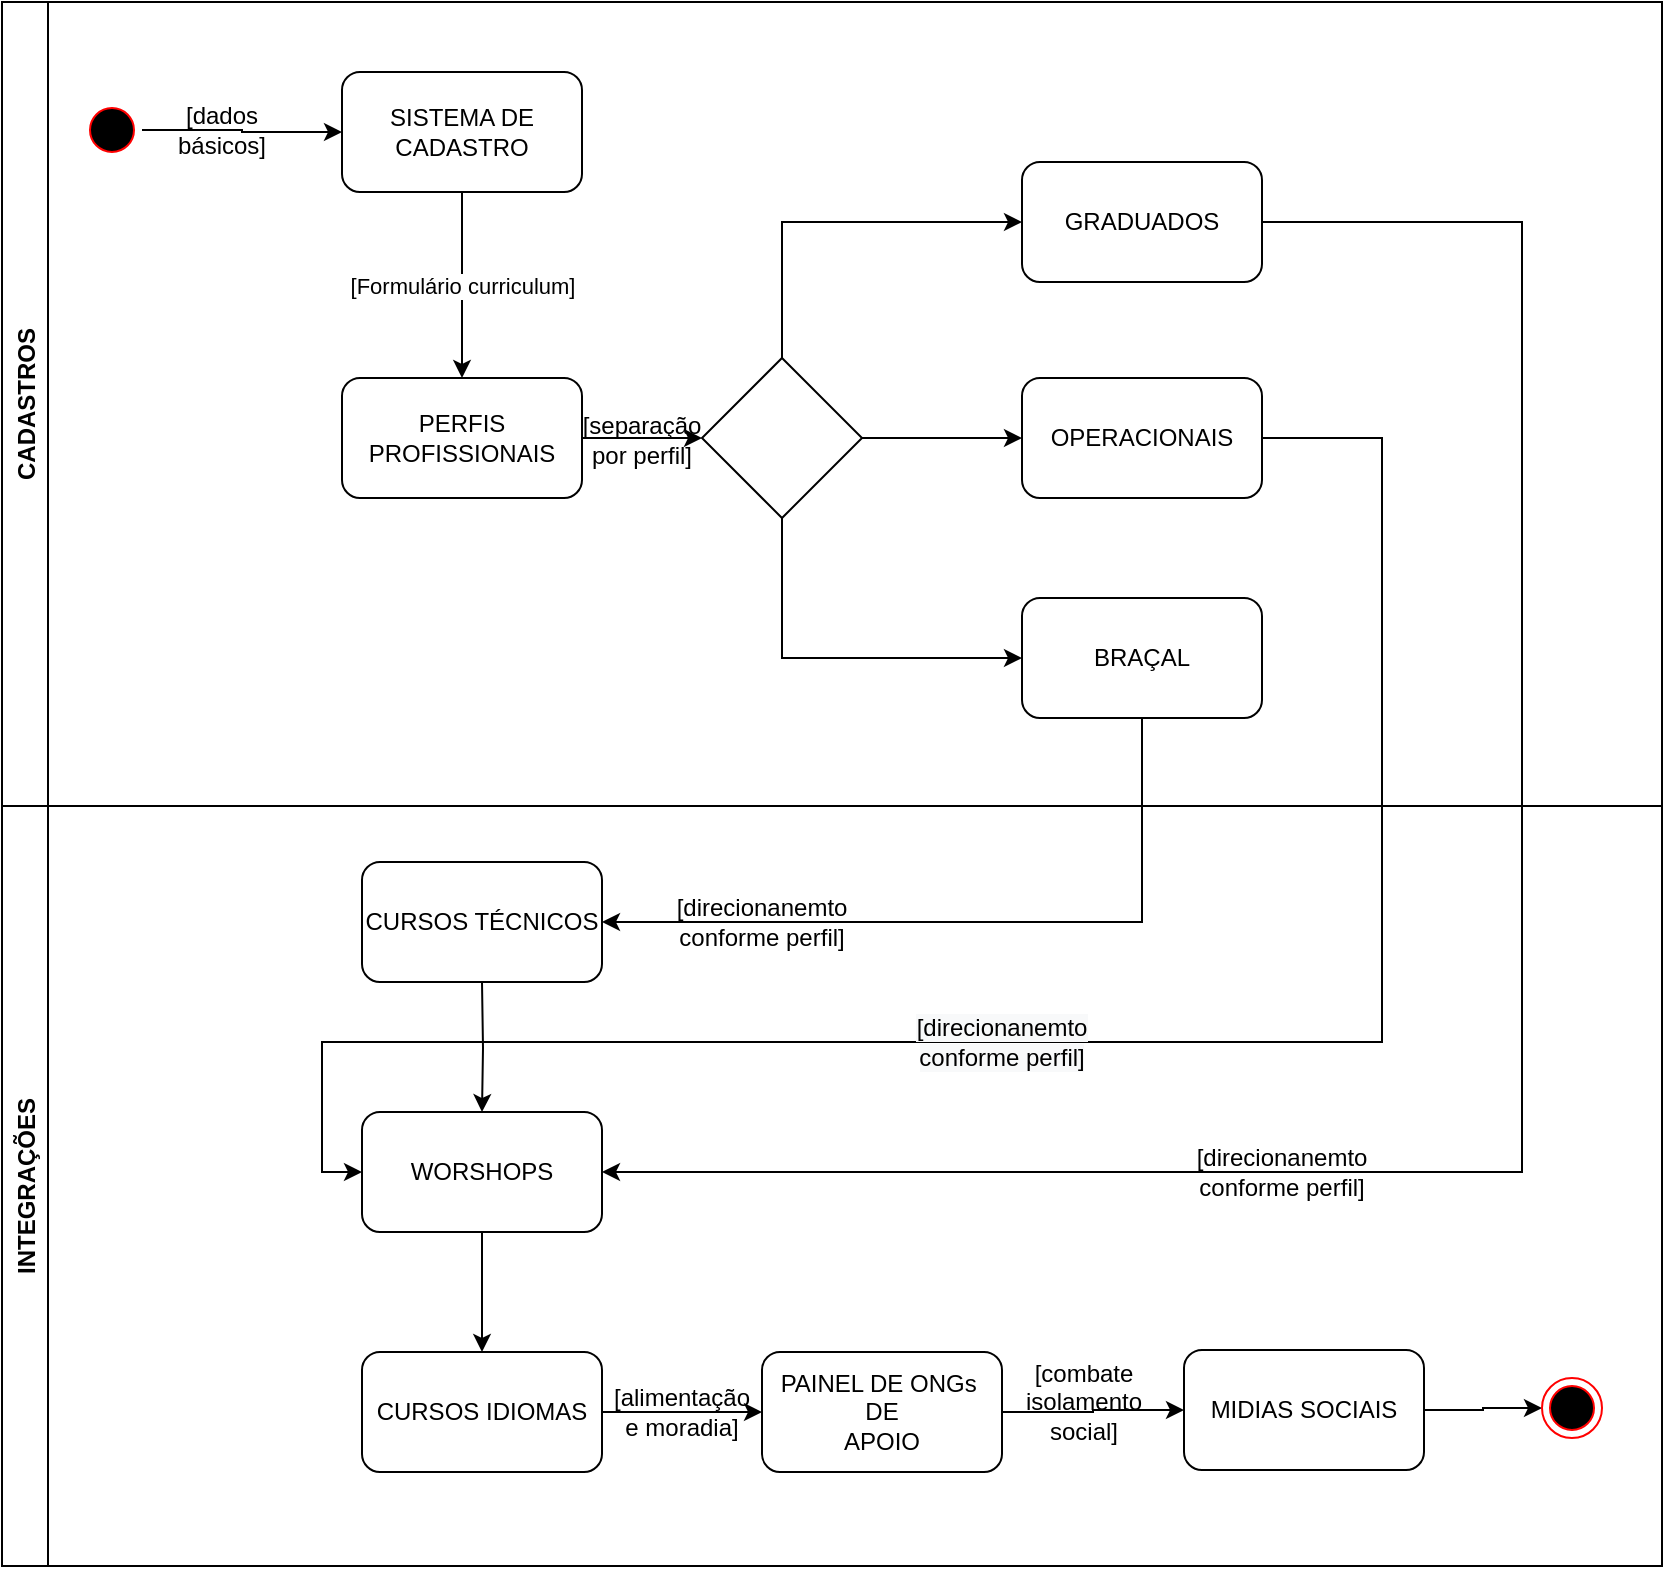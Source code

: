 <mxfile version="14.9.6" type="device"><diagram id="Y-cRJINNx6n8AR5rEaz7" name="Página-1"><mxGraphModel dx="795" dy="531" grid="1" gridSize="10" guides="1" tooltips="1" connect="1" arrows="1" fold="1" page="1" pageScale="1" pageWidth="827" pageHeight="1169" math="0" shadow="0"><root><mxCell id="0"/><mxCell id="1" parent="0"/><mxCell id="_dy3MWvsrm_1wJ_UfVOA-30" style="edgeStyle=orthogonalEdgeStyle;rounded=0;orthogonalLoop=1;jettySize=auto;html=1;entryX=0;entryY=0.5;entryDx=0;entryDy=0;" edge="1" parent="1" source="_dy3MWvsrm_1wJ_UfVOA-1" target="_dy3MWvsrm_1wJ_UfVOA-3"><mxGeometry relative="1" as="geometry"/></mxCell><mxCell id="_dy3MWvsrm_1wJ_UfVOA-1" value="" style="ellipse;html=1;shape=startState;fillColor=#000000;strokeColor=#ff0000;" vertex="1" parent="1"><mxGeometry x="40" y="49" width="30" height="30" as="geometry"/></mxCell><mxCell id="_dy3MWvsrm_1wJ_UfVOA-13" value="[Formulário curriculum]" style="edgeStyle=orthogonalEdgeStyle;rounded=0;orthogonalLoop=1;jettySize=auto;html=1;entryX=0.5;entryY=0;entryDx=0;entryDy=0;" edge="1" parent="1" source="_dy3MWvsrm_1wJ_UfVOA-3" target="_dy3MWvsrm_1wJ_UfVOA-4"><mxGeometry relative="1" as="geometry"/></mxCell><mxCell id="_dy3MWvsrm_1wJ_UfVOA-3" value="SISTEMA DE CADASTRO" style="rounded=1;whiteSpace=wrap;html=1;" vertex="1" parent="1"><mxGeometry x="170" y="35" width="120" height="60" as="geometry"/></mxCell><mxCell id="_dy3MWvsrm_1wJ_UfVOA-12" style="edgeStyle=orthogonalEdgeStyle;rounded=0;orthogonalLoop=1;jettySize=auto;html=1;entryX=0;entryY=0.5;entryDx=0;entryDy=0;" edge="1" parent="1" source="_dy3MWvsrm_1wJ_UfVOA-4" target="_dy3MWvsrm_1wJ_UfVOA-5"><mxGeometry relative="1" as="geometry"/></mxCell><mxCell id="_dy3MWvsrm_1wJ_UfVOA-4" value="PERFIS PROFISSIONAIS" style="rounded=1;whiteSpace=wrap;html=1;" vertex="1" parent="1"><mxGeometry x="170" y="188" width="120" height="60" as="geometry"/></mxCell><mxCell id="_dy3MWvsrm_1wJ_UfVOA-9" style="edgeStyle=orthogonalEdgeStyle;rounded=0;orthogonalLoop=1;jettySize=auto;html=1;entryX=0;entryY=0.5;entryDx=0;entryDy=0;exitX=0.5;exitY=0;exitDx=0;exitDy=0;" edge="1" parent="1" source="_dy3MWvsrm_1wJ_UfVOA-5" target="_dy3MWvsrm_1wJ_UfVOA-6"><mxGeometry relative="1" as="geometry"/></mxCell><mxCell id="_dy3MWvsrm_1wJ_UfVOA-10" style="edgeStyle=orthogonalEdgeStyle;rounded=0;orthogonalLoop=1;jettySize=auto;html=1;" edge="1" parent="1" source="_dy3MWvsrm_1wJ_UfVOA-5" target="_dy3MWvsrm_1wJ_UfVOA-7"><mxGeometry relative="1" as="geometry"/></mxCell><mxCell id="_dy3MWvsrm_1wJ_UfVOA-28" style="edgeStyle=orthogonalEdgeStyle;rounded=0;orthogonalLoop=1;jettySize=auto;html=1;entryX=0;entryY=0.5;entryDx=0;entryDy=0;exitX=0.5;exitY=1;exitDx=0;exitDy=0;" edge="1" parent="1" source="_dy3MWvsrm_1wJ_UfVOA-5" target="_dy3MWvsrm_1wJ_UfVOA-8"><mxGeometry relative="1" as="geometry"/></mxCell><mxCell id="_dy3MWvsrm_1wJ_UfVOA-5" value="" style="rhombus;whiteSpace=wrap;html=1;" vertex="1" parent="1"><mxGeometry x="350" y="178" width="80" height="80" as="geometry"/></mxCell><mxCell id="_dy3MWvsrm_1wJ_UfVOA-21" style="edgeStyle=orthogonalEdgeStyle;rounded=0;orthogonalLoop=1;jettySize=auto;html=1;exitX=1;exitY=0.5;exitDx=0;exitDy=0;entryX=1;entryY=0.5;entryDx=0;entryDy=0;" edge="1" parent="1" source="_dy3MWvsrm_1wJ_UfVOA-6" target="_dy3MWvsrm_1wJ_UfVOA-15"><mxGeometry relative="1" as="geometry"><Array as="points"><mxPoint x="760" y="110"/><mxPoint x="760" y="585"/></Array></mxGeometry></mxCell><mxCell id="_dy3MWvsrm_1wJ_UfVOA-6" value="GRADUADOS" style="rounded=1;whiteSpace=wrap;html=1;" vertex="1" parent="1"><mxGeometry x="510" y="80" width="120" height="60" as="geometry"/></mxCell><mxCell id="_dy3MWvsrm_1wJ_UfVOA-32" style="edgeStyle=orthogonalEdgeStyle;rounded=0;orthogonalLoop=1;jettySize=auto;html=1;entryX=0;entryY=0.5;entryDx=0;entryDy=0;" edge="1" parent="1" source="_dy3MWvsrm_1wJ_UfVOA-7" target="_dy3MWvsrm_1wJ_UfVOA-15"><mxGeometry relative="1" as="geometry"><Array as="points"><mxPoint x="690" y="218"/><mxPoint x="690" y="520"/><mxPoint x="160" y="520"/><mxPoint x="160" y="585"/></Array></mxGeometry></mxCell><mxCell id="_dy3MWvsrm_1wJ_UfVOA-7" value="OPERACIONAIS" style="rounded=1;whiteSpace=wrap;html=1;" vertex="1" parent="1"><mxGeometry x="510" y="188" width="120" height="60" as="geometry"/></mxCell><mxCell id="_dy3MWvsrm_1wJ_UfVOA-20" style="edgeStyle=orthogonalEdgeStyle;rounded=0;orthogonalLoop=1;jettySize=auto;html=1;entryX=1;entryY=0.5;entryDx=0;entryDy=0;" edge="1" parent="1" source="_dy3MWvsrm_1wJ_UfVOA-8" target="_dy3MWvsrm_1wJ_UfVOA-14"><mxGeometry relative="1" as="geometry"><Array as="points"><mxPoint x="570" y="460"/></Array></mxGeometry></mxCell><mxCell id="_dy3MWvsrm_1wJ_UfVOA-8" value="BRAÇAL" style="rounded=1;whiteSpace=wrap;html=1;" vertex="1" parent="1"><mxGeometry x="510" y="298" width="120" height="60" as="geometry"/></mxCell><mxCell id="_dy3MWvsrm_1wJ_UfVOA-31" style="edgeStyle=orthogonalEdgeStyle;rounded=0;orthogonalLoop=1;jettySize=auto;html=1;" edge="1" parent="1" target="_dy3MWvsrm_1wJ_UfVOA-15"><mxGeometry relative="1" as="geometry"><mxPoint x="240" y="490" as="sourcePoint"/></mxGeometry></mxCell><mxCell id="_dy3MWvsrm_1wJ_UfVOA-14" value="CURSOS TÉCNICOS" style="rounded=1;whiteSpace=wrap;html=1;" vertex="1" parent="1"><mxGeometry x="180" y="430" width="120" height="60" as="geometry"/></mxCell><mxCell id="_dy3MWvsrm_1wJ_UfVOA-24" style="edgeStyle=orthogonalEdgeStyle;rounded=0;orthogonalLoop=1;jettySize=auto;html=1;entryX=0.5;entryY=0;entryDx=0;entryDy=0;" edge="1" parent="1" source="_dy3MWvsrm_1wJ_UfVOA-15" target="_dy3MWvsrm_1wJ_UfVOA-16"><mxGeometry relative="1" as="geometry"/></mxCell><mxCell id="_dy3MWvsrm_1wJ_UfVOA-15" value="WORSHOPS" style="rounded=1;whiteSpace=wrap;html=1;" vertex="1" parent="1"><mxGeometry x="180" y="555" width="120" height="60" as="geometry"/></mxCell><mxCell id="_dy3MWvsrm_1wJ_UfVOA-39" style="edgeStyle=orthogonalEdgeStyle;rounded=0;orthogonalLoop=1;jettySize=auto;html=1;entryX=0;entryY=0.5;entryDx=0;entryDy=0;" edge="1" parent="1" source="_dy3MWvsrm_1wJ_UfVOA-16" target="_dy3MWvsrm_1wJ_UfVOA-34"><mxGeometry relative="1" as="geometry"/></mxCell><mxCell id="_dy3MWvsrm_1wJ_UfVOA-16" value="CURSOS IDIOMAS" style="rounded=1;whiteSpace=wrap;html=1;" vertex="1" parent="1"><mxGeometry x="180" y="675" width="120" height="60" as="geometry"/></mxCell><mxCell id="_dy3MWvsrm_1wJ_UfVOA-25" value="CADASTROS" style="swimlane;horizontal=0;" vertex="1" parent="1"><mxGeometry width="830" height="402" as="geometry"/></mxCell><mxCell id="_dy3MWvsrm_1wJ_UfVOA-42" value="[dados básicos]" style="text;html=1;strokeColor=none;fillColor=none;align=center;verticalAlign=middle;whiteSpace=wrap;rounded=0;" vertex="1" parent="_dy3MWvsrm_1wJ_UfVOA-25"><mxGeometry x="90" y="54" width="40" height="20" as="geometry"/></mxCell><mxCell id="_dy3MWvsrm_1wJ_UfVOA-48" value="[separação por perfil]" style="text;html=1;strokeColor=none;fillColor=none;align=center;verticalAlign=middle;whiteSpace=wrap;rounded=0;" vertex="1" parent="_dy3MWvsrm_1wJ_UfVOA-25"><mxGeometry x="300" y="209" width="40" height="20" as="geometry"/></mxCell><mxCell id="_dy3MWvsrm_1wJ_UfVOA-26" value="INTEGRAÇÕES" style="swimlane;horizontal=0;gradientColor=#ffffff;" vertex="1" parent="1"><mxGeometry y="402" width="830" height="380" as="geometry"/></mxCell><mxCell id="_dy3MWvsrm_1wJ_UfVOA-38" style="edgeStyle=orthogonalEdgeStyle;rounded=0;orthogonalLoop=1;jettySize=auto;html=1;entryX=0;entryY=0.5;entryDx=0;entryDy=0;startArrow=none;exitX=1;exitY=0.5;exitDx=0;exitDy=0;" edge="1" parent="_dy3MWvsrm_1wJ_UfVOA-26" source="_dy3MWvsrm_1wJ_UfVOA-34" target="_dy3MWvsrm_1wJ_UfVOA-35"><mxGeometry relative="1" as="geometry"/></mxCell><mxCell id="_dy3MWvsrm_1wJ_UfVOA-34" value="PAINEL DE ONGs&amp;nbsp; DE &lt;br&gt;APOIO" style="rounded=1;whiteSpace=wrap;html=1;gradientColor=#ffffff;" vertex="1" parent="_dy3MWvsrm_1wJ_UfVOA-26"><mxGeometry x="380" y="273" width="120" height="60" as="geometry"/></mxCell><mxCell id="_dy3MWvsrm_1wJ_UfVOA-37" style="edgeStyle=orthogonalEdgeStyle;rounded=0;orthogonalLoop=1;jettySize=auto;html=1;entryX=0;entryY=0.5;entryDx=0;entryDy=0;" edge="1" parent="_dy3MWvsrm_1wJ_UfVOA-26" source="_dy3MWvsrm_1wJ_UfVOA-35" target="_dy3MWvsrm_1wJ_UfVOA-36"><mxGeometry relative="1" as="geometry"/></mxCell><mxCell id="_dy3MWvsrm_1wJ_UfVOA-35" value="MIDIAS SOCIAIS" style="rounded=1;whiteSpace=wrap;html=1;gradientColor=#ffffff;" vertex="1" parent="_dy3MWvsrm_1wJ_UfVOA-26"><mxGeometry x="591" y="272" width="120" height="60" as="geometry"/></mxCell><mxCell id="_dy3MWvsrm_1wJ_UfVOA-36" value="" style="ellipse;html=1;shape=endState;fillColor=#000000;strokeColor=#ff0000;" vertex="1" parent="_dy3MWvsrm_1wJ_UfVOA-26"><mxGeometry x="770" y="286" width="30" height="30" as="geometry"/></mxCell><mxCell id="_dy3MWvsrm_1wJ_UfVOA-49" value="&lt;span style=&quot;color: rgb(0 , 0 , 0) ; font-family: &amp;#34;helvetica&amp;#34; ; font-size: 12px ; font-style: normal ; font-weight: 400 ; letter-spacing: normal ; text-align: center ; text-indent: 0px ; text-transform: none ; word-spacing: 0px ; background-color: rgb(248 , 249 , 250) ; display: inline ; float: none&quot;&gt;[direcionanemto conforme perfil]&lt;/span&gt;" style="text;html=1;strokeColor=none;fillColor=none;align=center;verticalAlign=middle;whiteSpace=wrap;rounded=0;" vertex="1" parent="_dy3MWvsrm_1wJ_UfVOA-26"><mxGeometry x="480" y="108" width="40" height="20" as="geometry"/></mxCell><mxCell id="_dy3MWvsrm_1wJ_UfVOA-50" value="&lt;span style=&quot;font-family: &amp;#34;helvetica&amp;#34;&quot;&gt;[direcionanemto conforme perfil]&lt;/span&gt;" style="text;html=1;strokeColor=none;fillColor=none;align=center;verticalAlign=middle;whiteSpace=wrap;rounded=0;" vertex="1" parent="_dy3MWvsrm_1wJ_UfVOA-26"><mxGeometry x="360" y="48" width="40" height="20" as="geometry"/></mxCell><mxCell id="_dy3MWvsrm_1wJ_UfVOA-51" value="&lt;span style=&quot;font-family: &amp;#34;helvetica&amp;#34;&quot;&gt;[direcionanemto conforme perfil]&lt;/span&gt;" style="text;html=1;strokeColor=none;fillColor=none;align=center;verticalAlign=middle;whiteSpace=wrap;rounded=0;" vertex="1" parent="_dy3MWvsrm_1wJ_UfVOA-26"><mxGeometry x="620" y="173" width="40" height="20" as="geometry"/></mxCell><mxCell id="_dy3MWvsrm_1wJ_UfVOA-52" value="[combate isolamento social]" style="text;html=1;strokeColor=none;fillColor=none;align=center;verticalAlign=middle;whiteSpace=wrap;rounded=0;" vertex="1" parent="_dy3MWvsrm_1wJ_UfVOA-26"><mxGeometry x="521" y="288" width="40" height="20" as="geometry"/></mxCell><mxCell id="_dy3MWvsrm_1wJ_UfVOA-54" value="[alimentação e moradia]" style="text;html=1;strokeColor=none;fillColor=none;align=center;verticalAlign=middle;whiteSpace=wrap;rounded=0;" vertex="1" parent="_dy3MWvsrm_1wJ_UfVOA-26"><mxGeometry x="320" y="293" width="40" height="20" as="geometry"/></mxCell></root></mxGraphModel></diagram></mxfile>